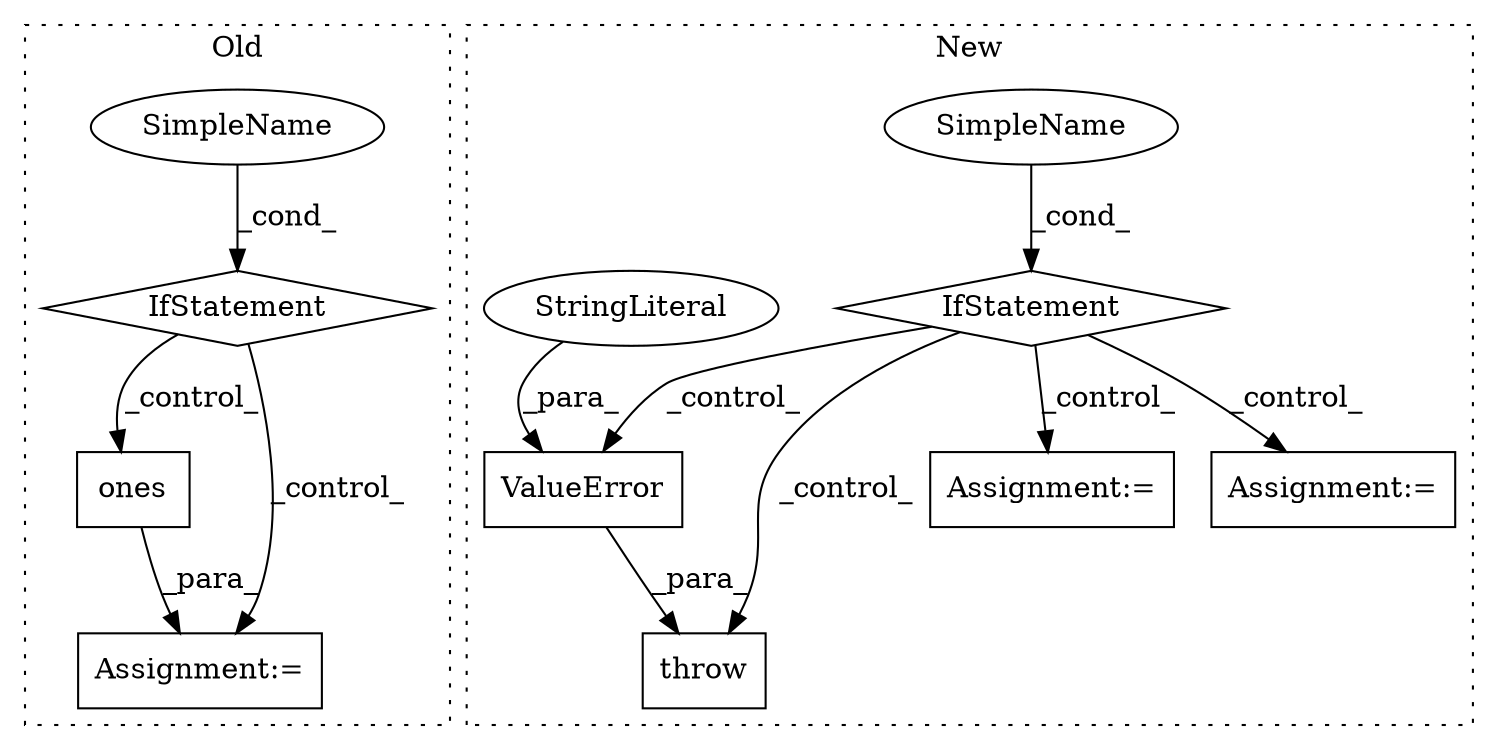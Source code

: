 digraph G {
subgraph cluster0 {
1 [label="ones" a="32" s="5717,5756" l="14,2" shape="box"];
7 [label="SimpleName" a="42" s="" l="" shape="ellipse"];
8 [label="Assignment:=" a="7" s="5662" l="1" shape="box"];
9 [label="IfStatement" a="25" s="5636,5649" l="4,2" shape="diamond"];
label = "Old";
style="dotted";
}
subgraph cluster1 {
2 [label="ValueError" a="32" s="6172,6251" l="11,1" shape="box"];
3 [label="IfStatement" a="25" s="6138,6156" l="4,2" shape="diamond"];
4 [label="SimpleName" a="42" s="" l="" shape="ellipse"];
5 [label="throw" a="53" s="6166" l="6" shape="box"];
6 [label="StringLiteral" a="45" s="6183" l="68" shape="ellipse"];
10 [label="Assignment:=" a="7" s="6299" l="1" shape="box"];
11 [label="Assignment:=" a="7" s="7642" l="1" shape="box"];
label = "New";
style="dotted";
}
1 -> 8 [label="_para_"];
2 -> 5 [label="_para_"];
3 -> 10 [label="_control_"];
3 -> 5 [label="_control_"];
3 -> 11 [label="_control_"];
3 -> 2 [label="_control_"];
4 -> 3 [label="_cond_"];
6 -> 2 [label="_para_"];
7 -> 9 [label="_cond_"];
9 -> 1 [label="_control_"];
9 -> 8 [label="_control_"];
}